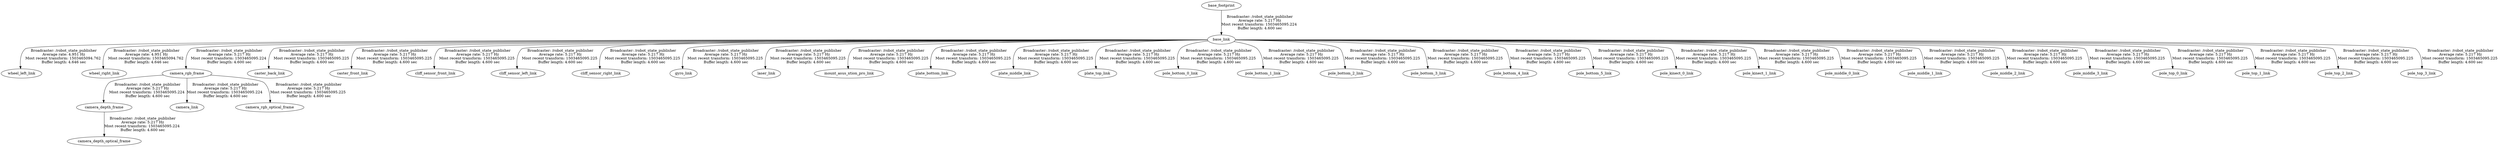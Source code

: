 digraph G {
"base_link" -> "wheel_left_link"[label="Broadcaster: /robot_state_publisher\nAverage rate: 4.951 Hz\nMost recent transform: 1503465094.762 \nBuffer length: 4.646 sec\n"];
"base_footprint" -> "base_link"[label="Broadcaster: /robot_state_publisher\nAverage rate: 5.217 Hz\nMost recent transform: 1503465095.224 \nBuffer length: 4.600 sec\n"];
"base_link" -> "wheel_right_link"[label="Broadcaster: /robot_state_publisher\nAverage rate: 4.951 Hz\nMost recent transform: 1503465094.762 \nBuffer length: 4.646 sec\n"];
"camera_rgb_frame" -> "camera_depth_frame"[label="Broadcaster: /robot_state_publisher\nAverage rate: 5.217 Hz\nMost recent transform: 1503465095.224 \nBuffer length: 4.600 sec\n"];
"base_link" -> "camera_rgb_frame"[label="Broadcaster: /robot_state_publisher\nAverage rate: 5.217 Hz\nMost recent transform: 1503465095.224 \nBuffer length: 4.600 sec\n"];
"camera_depth_frame" -> "camera_depth_optical_frame"[label="Broadcaster: /robot_state_publisher\nAverage rate: 5.217 Hz\nMost recent transform: 1503465095.224 \nBuffer length: 4.600 sec\n"];
"camera_rgb_frame" -> "camera_link"[label="Broadcaster: /robot_state_publisher\nAverage rate: 5.217 Hz\nMost recent transform: 1503465095.224 \nBuffer length: 4.600 sec\n"];
"camera_rgb_frame" -> "camera_rgb_optical_frame"[label="Broadcaster: /robot_state_publisher\nAverage rate: 5.217 Hz\nMost recent transform: 1503465095.225 \nBuffer length: 4.600 sec\n"];
"base_link" -> "caster_back_link"[label="Broadcaster: /robot_state_publisher\nAverage rate: 5.217 Hz\nMost recent transform: 1503465095.225 \nBuffer length: 4.600 sec\n"];
"base_link" -> "caster_front_link"[label="Broadcaster: /robot_state_publisher\nAverage rate: 5.217 Hz\nMost recent transform: 1503465095.225 \nBuffer length: 4.600 sec\n"];
"base_link" -> "cliff_sensor_front_link"[label="Broadcaster: /robot_state_publisher\nAverage rate: 5.217 Hz\nMost recent transform: 1503465095.225 \nBuffer length: 4.600 sec\n"];
"base_link" -> "cliff_sensor_left_link"[label="Broadcaster: /robot_state_publisher\nAverage rate: 5.217 Hz\nMost recent transform: 1503465095.225 \nBuffer length: 4.600 sec\n"];
"base_link" -> "cliff_sensor_right_link"[label="Broadcaster: /robot_state_publisher\nAverage rate: 5.217 Hz\nMost recent transform: 1503465095.225 \nBuffer length: 4.600 sec\n"];
"base_link" -> "gyro_link"[label="Broadcaster: /robot_state_publisher\nAverage rate: 5.217 Hz\nMost recent transform: 1503465095.225 \nBuffer length: 4.600 sec\n"];
"base_link" -> "laser_link"[label="Broadcaster: /robot_state_publisher\nAverage rate: 5.217 Hz\nMost recent transform: 1503465095.225 \nBuffer length: 4.600 sec\n"];
"base_link" -> "mount_asus_xtion_pro_link"[label="Broadcaster: /robot_state_publisher\nAverage rate: 5.217 Hz\nMost recent transform: 1503465095.225 \nBuffer length: 4.600 sec\n"];
"base_link" -> "plate_bottom_link"[label="Broadcaster: /robot_state_publisher\nAverage rate: 5.217 Hz\nMost recent transform: 1503465095.225 \nBuffer length: 4.600 sec\n"];
"base_link" -> "plate_middle_link"[label="Broadcaster: /robot_state_publisher\nAverage rate: 5.217 Hz\nMost recent transform: 1503465095.225 \nBuffer length: 4.600 sec\n"];
"base_link" -> "plate_top_link"[label="Broadcaster: /robot_state_publisher\nAverage rate: 5.217 Hz\nMost recent transform: 1503465095.225 \nBuffer length: 4.600 sec\n"];
"base_link" -> "pole_bottom_0_link"[label="Broadcaster: /robot_state_publisher\nAverage rate: 5.217 Hz\nMost recent transform: 1503465095.225 \nBuffer length: 4.600 sec\n"];
"base_link" -> "pole_bottom_1_link"[label="Broadcaster: /robot_state_publisher\nAverage rate: 5.217 Hz\nMost recent transform: 1503465095.225 \nBuffer length: 4.600 sec\n"];
"base_link" -> "pole_bottom_2_link"[label="Broadcaster: /robot_state_publisher\nAverage rate: 5.217 Hz\nMost recent transform: 1503465095.225 \nBuffer length: 4.600 sec\n"];
"base_link" -> "pole_bottom_3_link"[label="Broadcaster: /robot_state_publisher\nAverage rate: 5.217 Hz\nMost recent transform: 1503465095.225 \nBuffer length: 4.600 sec\n"];
"base_link" -> "pole_bottom_4_link"[label="Broadcaster: /robot_state_publisher\nAverage rate: 5.217 Hz\nMost recent transform: 1503465095.225 \nBuffer length: 4.600 sec\n"];
"base_link" -> "pole_bottom_5_link"[label="Broadcaster: /robot_state_publisher\nAverage rate: 5.217 Hz\nMost recent transform: 1503465095.225 \nBuffer length: 4.600 sec\n"];
"base_link" -> "pole_kinect_0_link"[label="Broadcaster: /robot_state_publisher\nAverage rate: 5.217 Hz\nMost recent transform: 1503465095.225 \nBuffer length: 4.600 sec\n"];
"base_link" -> "pole_kinect_1_link"[label="Broadcaster: /robot_state_publisher\nAverage rate: 5.217 Hz\nMost recent transform: 1503465095.225 \nBuffer length: 4.600 sec\n"];
"base_link" -> "pole_middle_0_link"[label="Broadcaster: /robot_state_publisher\nAverage rate: 5.217 Hz\nMost recent transform: 1503465095.225 \nBuffer length: 4.600 sec\n"];
"base_link" -> "pole_middle_1_link"[label="Broadcaster: /robot_state_publisher\nAverage rate: 5.217 Hz\nMost recent transform: 1503465095.225 \nBuffer length: 4.600 sec\n"];
"base_link" -> "pole_middle_2_link"[label="Broadcaster: /robot_state_publisher\nAverage rate: 5.217 Hz\nMost recent transform: 1503465095.225 \nBuffer length: 4.600 sec\n"];
"base_link" -> "pole_middle_3_link"[label="Broadcaster: /robot_state_publisher\nAverage rate: 5.217 Hz\nMost recent transform: 1503465095.225 \nBuffer length: 4.600 sec\n"];
"base_link" -> "pole_top_0_link"[label="Broadcaster: /robot_state_publisher\nAverage rate: 5.217 Hz\nMost recent transform: 1503465095.225 \nBuffer length: 4.600 sec\n"];
"base_link" -> "pole_top_1_link"[label="Broadcaster: /robot_state_publisher\nAverage rate: 5.217 Hz\nMost recent transform: 1503465095.225 \nBuffer length: 4.600 sec\n"];
"base_link" -> "pole_top_2_link"[label="Broadcaster: /robot_state_publisher\nAverage rate: 5.217 Hz\nMost recent transform: 1503465095.225 \nBuffer length: 4.600 sec\n"];
"base_link" -> "pole_top_3_link"[label="Broadcaster: /robot_state_publisher\nAverage rate: 5.217 Hz\nMost recent transform: 1503465095.225 \nBuffer length: 4.600 sec\n"];
}